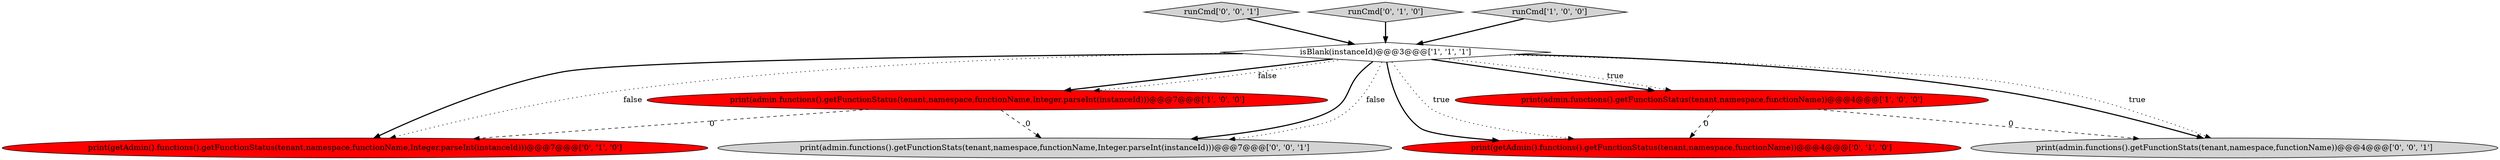 digraph {
1 [style = filled, label = "isBlank(instanceId)@@@3@@@['1', '1', '1']", fillcolor = white, shape = diamond image = "AAA0AAABBB1BBB"];
0 [style = filled, label = "print(admin.functions().getFunctionStatus(tenant,namespace,functionName,Integer.parseInt(instanceId)))@@@7@@@['1', '0', '0']", fillcolor = red, shape = ellipse image = "AAA1AAABBB1BBB"];
2 [style = filled, label = "print(admin.functions().getFunctionStatus(tenant,namespace,functionName))@@@4@@@['1', '0', '0']", fillcolor = red, shape = ellipse image = "AAA1AAABBB1BBB"];
8 [style = filled, label = "runCmd['0', '0', '1']", fillcolor = lightgray, shape = diamond image = "AAA0AAABBB3BBB"];
6 [style = filled, label = "print(getAdmin().functions().getFunctionStatus(tenant,namespace,functionName,Integer.parseInt(instanceId)))@@@7@@@['0', '1', '0']", fillcolor = red, shape = ellipse image = "AAA1AAABBB2BBB"];
4 [style = filled, label = "print(getAdmin().functions().getFunctionStatus(tenant,namespace,functionName))@@@4@@@['0', '1', '0']", fillcolor = red, shape = ellipse image = "AAA1AAABBB2BBB"];
9 [style = filled, label = "print(admin.functions().getFunctionStats(tenant,namespace,functionName,Integer.parseInt(instanceId)))@@@7@@@['0', '0', '1']", fillcolor = lightgray, shape = ellipse image = "AAA0AAABBB3BBB"];
7 [style = filled, label = "print(admin.functions().getFunctionStats(tenant,namespace,functionName))@@@4@@@['0', '0', '1']", fillcolor = lightgray, shape = ellipse image = "AAA0AAABBB3BBB"];
5 [style = filled, label = "runCmd['0', '1', '0']", fillcolor = lightgray, shape = diamond image = "AAA0AAABBB2BBB"];
3 [style = filled, label = "runCmd['1', '0', '0']", fillcolor = lightgray, shape = diamond image = "AAA0AAABBB1BBB"];
8->1 [style = bold, label=""];
5->1 [style = bold, label=""];
1->4 [style = bold, label=""];
1->2 [style = bold, label=""];
1->6 [style = bold, label=""];
1->4 [style = dotted, label="true"];
1->0 [style = bold, label=""];
0->6 [style = dashed, label="0"];
0->9 [style = dashed, label="0"];
1->6 [style = dotted, label="false"];
1->2 [style = dotted, label="true"];
3->1 [style = bold, label=""];
2->7 [style = dashed, label="0"];
1->7 [style = bold, label=""];
1->0 [style = dotted, label="false"];
1->9 [style = bold, label=""];
2->4 [style = dashed, label="0"];
1->9 [style = dotted, label="false"];
1->7 [style = dotted, label="true"];
}
